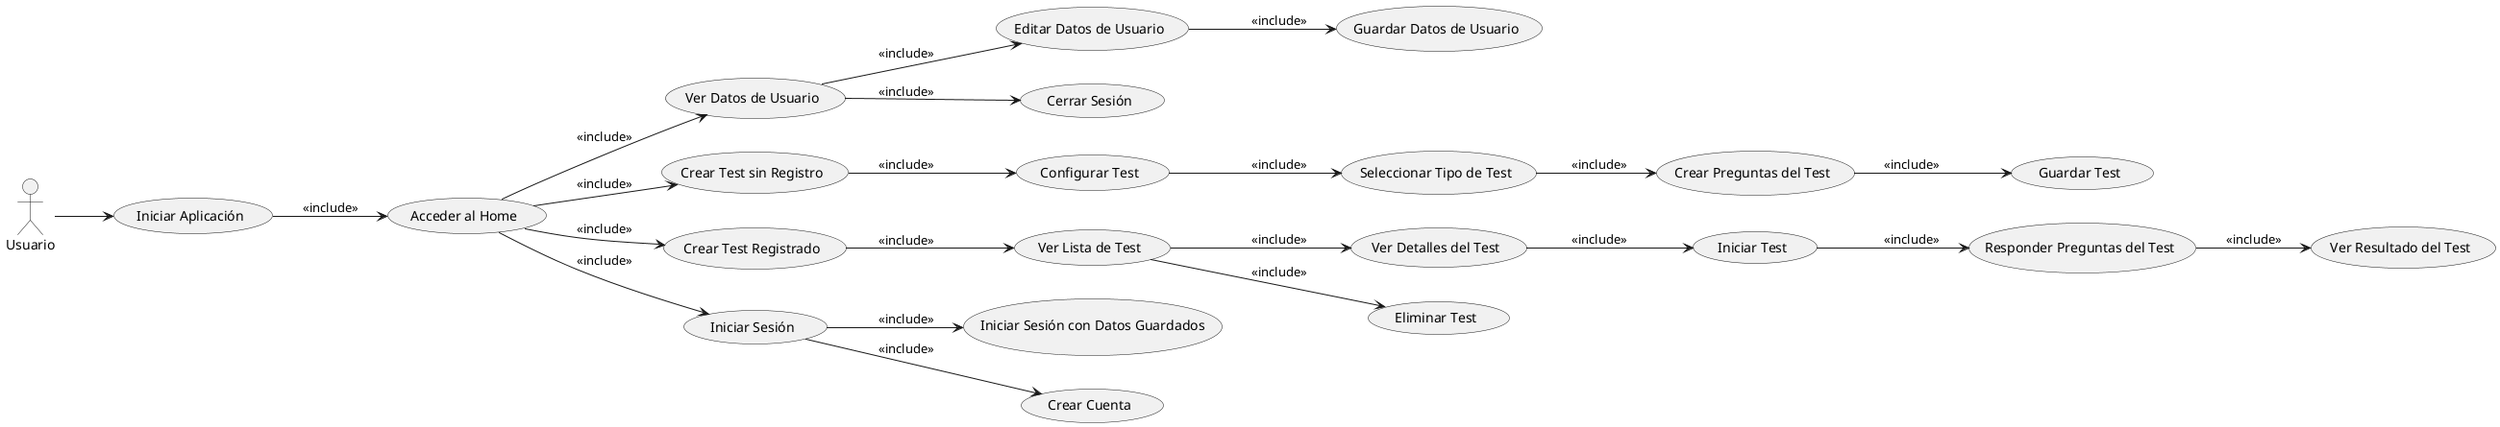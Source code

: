 @startuml
left to right direction

actor Usuario as user

usecase "Iniciar Aplicación" as UC1
usecase "Acceder al Home" as UC2
usecase "Ver Datos de Usuario" as UC3
usecase "Editar Datos de Usuario" as UC4
usecase "Guardar Datos de Usuario" as UC5
usecase "Cerrar Sesión" as UC6
usecase "Crear Test sin Registro" as UC7
usecase "Crear Test Registrado" as UC8
usecase "Configurar Test" as UC9
usecase "Seleccionar Tipo de Test" as UC10
usecase "Crear Preguntas del Test" as UC11
usecase "Guardar Test" as UC12
usecase "Ver Lista de Test" as UC13
usecase "Ver Detalles del Test" as UC14
usecase "Iniciar Test" as UC15
usecase "Responder Preguntas del Test" as UC16
usecase "Ver Resultado del Test" as UC17
usecase "Eliminar Test" as UC18
usecase "Iniciar Sesión" as UC19
usecase "Iniciar Sesión con Datos Guardados" as UC20
usecase "Crear Cuenta" as UC21

user --> UC1
UC1 --> UC2 : <<include>>
UC2 --> UC3 : <<include>>
UC3 --> UC4 : <<include>>
UC4 --> UC5 : <<include>>
UC3 --> UC6 : <<include>>
UC2 --> UC7 : <<include>>
UC7 --> UC9 : <<include>>
UC9 --> UC10 : <<include>>
UC10 --> UC11 : <<include>>
UC11 --> UC12 : <<include>>
UC2 --> UC8 : <<include>>
UC8 --> UC13 : <<include>>
UC13 --> UC14 : <<include>>
UC14 --> UC15 : <<include>>
UC15 --> UC16 : <<include>>
UC16 --> UC17 : <<include>>
UC13 --> UC18 : <<include>>
UC2 --> UC19 : <<include>>
UC19 --> UC20 : <<include>>
UC19 --> UC21 : <<include>>

@enduml

